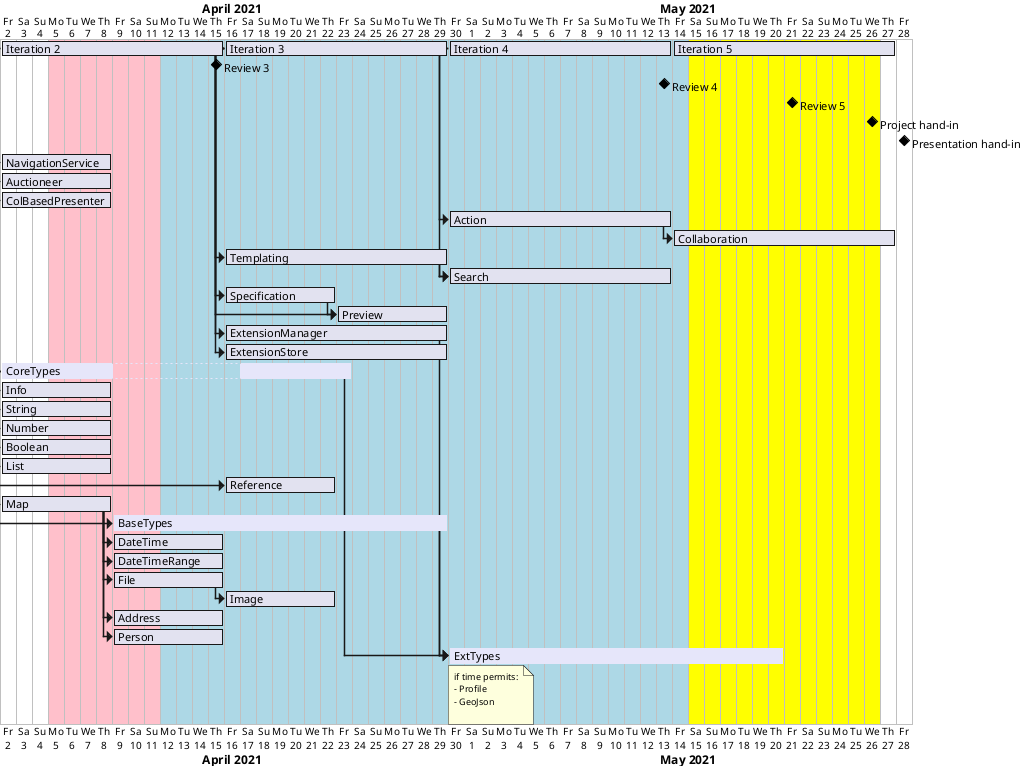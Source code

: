 @startgantt
printscale daily
scale 1
Project starts the 2nd of april 2021

'========== Iteration 2 ===============
[Iteration 2] as [it2] lasts 2 weeks
[it2] starts 2nd of april 2021

'========== Iteration 3 ===============
[Iteration 3] as [it3] lasts 2 weeks
[it3] starts 16th of april 2021
[it3] displays on same row as [it2]

'========== Iteration 4 ===============
[Iteration 4] as [it4] lasts 2 weeks
[it4] starts 30th of april 2021
[it4] displays on same row as [it2]

'========== Iteration 5 ===============
[Iteration 5] as [it5] lasts 2 weeks
[it5] starts 14th of may 2021
[it5] displays on same row as [it2]

'========== Reviews ===============
[Review 3] happens on 0 week after [it2]'s end
[Review 4] happens on 0 weeks after [it4]'s end
[Review 5] happens on 1 weeks after [it5]'s start

'========== Hand-ins ===============
[Project hand-in] happens on 2021/05/26
[Presentation hand-in] happens on 2021/05/28

'========== Core Concepts ===============
[NavigationService] as [nav] lasts 1 week
[nav] starts at [it2]'s start

[Auctioneer] as [auct] lasts 1 week
[auct] starts at [it2]'s start

[ColBasedPresenter] as [colPres] lasts 1 week
[colPres] starts at [it2]'s start

[Action] lasts 2 weeks
[Action] starts at [it4]'s start

[Collaboration] lasts 2 weeks
[Action]->[Collaboration]

[Templating] lasts 2 weeks
[Templating] starts at [it3]'s start

[Search] lasts 2 weeks
[Search] starts at [it4]'s start
[Templating]->[Search]



[Specification] as [spec] lasts 1 week
[spec] starts at [it3]'s start
[Preview] as [prev] lasts 1 week
[prev] starts at [it3]'s start
[spec]->[prev]

[ExtensionManager] as [ExtMan] lasts 2 week
[ExtMan] starts at [it3]'s start
[ExtensionStore] as [ExtStore] lasts 2 week
[ExtStore] starts at [it3]'s start

'========== CoreTypes ===============
[CoreTypes] is colored in Lavender
[CoreTypes] lasts 2 weeks
[CoreTypes] pauses from 2021/04/9 to 2021/04/16

[Info] lasts 1 week
[Info] starts at [CoreTypes]'s start
[String] lasts 1 week
[String] starts at [CoreTypes]'s start
[Number] lasts 1 week
[Number] starts at [CoreTypes]'s start
[Boolean] lasts 1 week
[Boolean] starts at [CoreTypes]'s start
[List] lasts 1 week
[List] starts at [CoreTypes]'s start
[Reference] lasts 1 week
[Reference] starts 2 week after [CoreTypes]'s start
[Map] lasts 1 week
[Map] starts at [CoreTypes]'s start
'========== BaseTypes ===============
[BaseTypes] is colored in Lavender
[BaseTypes] lasts 3 weeks
[BaseTypes] starts 1 week after [CoreTypes]'s start

[DateTime] lasts 1 week
[Map]->[DateTime]

[DateTimeRange] lasts 1 week
[Map]->[DateTimeRange]

[File] lasts 1 week
[Map]->[File]

[Image] lasts 1 week
[File]->[Image]

[Address] lasts 1 week
[Map]->[Address]

[Person] lasts 1 week
[Map]->[Person]

'========== ExtensionTypes ===============
[ExtTypes] is colored in Lavender
[ExtTypes] lasts 3 weeks
[BaseTypes]->[ExtTypes]
[CoreTypes]->[ExtTypes]
[ExtMan]->[ExtTypes]

note bottom
if time permits:
- Profile
- GeoJson

end note

2021-04-05 to 2021-04-11 are colored in pink
2021-04-12 to 2021-05-14 are colored in LightBlue
2021-05-15 to 2021-05-26 are colored in yellow

@endgantt